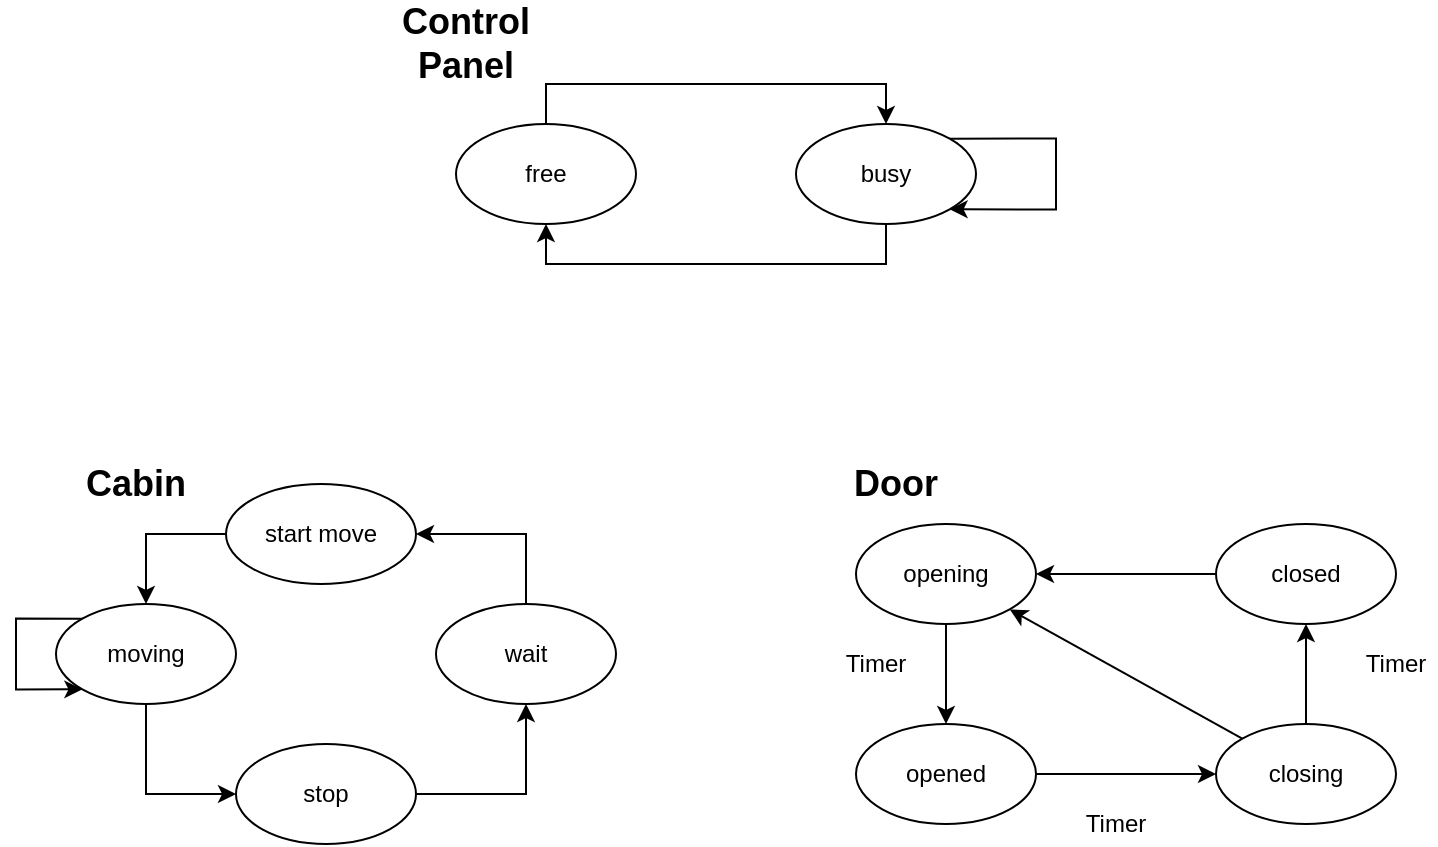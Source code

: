 <mxfile version="14.6.13" type="device"><diagram id="ChccCw9gWMqFoaES_UfX" name="Page-1"><mxGraphModel dx="1024" dy="592" grid="1" gridSize="10" guides="1" tooltips="1" connect="1" arrows="1" fold="1" page="1" pageScale="1" pageWidth="850" pageHeight="1100" math="0" shadow="0"><root><mxCell id="0"/><mxCell id="1" parent="0"/><mxCell id="Y8UkLDC01dPuG492Ceqo-1" style="edgeStyle=orthogonalEdgeStyle;rounded=0;orthogonalLoop=1;jettySize=auto;html=1;exitX=0.5;exitY=0;exitDx=0;exitDy=0;entryX=0.5;entryY=0;entryDx=0;entryDy=0;" parent="1" source="t6fnL0joIZv6LQi-OvHw-10" target="t6fnL0joIZv6LQi-OvHw-11" edge="1"><mxGeometry relative="1" as="geometry"/></mxCell><mxCell id="t6fnL0joIZv6LQi-OvHw-10" value="free" style="ellipse;whiteSpace=wrap;html=1;" parent="1" vertex="1"><mxGeometry x="250" y="70" width="90" height="50" as="geometry"/></mxCell><mxCell id="BceDzGvskNAmPYvaEjxk-2" style="edgeStyle=orthogonalEdgeStyle;rounded=0;orthogonalLoop=1;jettySize=auto;html=1;exitX=1;exitY=0;exitDx=0;exitDy=0;entryX=1;entryY=1;entryDx=0;entryDy=0;" parent="1" source="t6fnL0joIZv6LQi-OvHw-11" target="t6fnL0joIZv6LQi-OvHw-11" edge="1"><mxGeometry relative="1" as="geometry"><mxPoint x="497" y="110" as="targetPoint"/><Array as="points"><mxPoint x="550" y="77"/><mxPoint x="550" y="113"/></Array></mxGeometry></mxCell><mxCell id="Y8UkLDC01dPuG492Ceqo-2" style="edgeStyle=orthogonalEdgeStyle;rounded=0;orthogonalLoop=1;jettySize=auto;html=1;exitX=0.5;exitY=1;exitDx=0;exitDy=0;entryX=0.5;entryY=1;entryDx=0;entryDy=0;" parent="1" source="t6fnL0joIZv6LQi-OvHw-11" target="t6fnL0joIZv6LQi-OvHw-10" edge="1"><mxGeometry relative="1" as="geometry"/></mxCell><mxCell id="t6fnL0joIZv6LQi-OvHw-11" value="busy" style="ellipse;whiteSpace=wrap;html=1;" parent="1" vertex="1"><mxGeometry x="420" y="70" width="90" height="50" as="geometry"/></mxCell><mxCell id="t6fnL0joIZv6LQi-OvHw-12" value="&lt;font style=&quot;font-size: 18px&quot;&gt;&lt;b&gt;Control Panel&lt;/b&gt;&lt;/font&gt;" style="text;html=1;strokeColor=none;fillColor=none;align=center;verticalAlign=middle;whiteSpace=wrap;rounded=0;" parent="1" vertex="1"><mxGeometry x="230" y="20" width="50" height="20" as="geometry"/></mxCell><mxCell id="Y8UkLDC01dPuG492Ceqo-3" style="edgeStyle=orthogonalEdgeStyle;rounded=0;orthogonalLoop=1;jettySize=auto;html=1;exitX=0.5;exitY=1;exitDx=0;exitDy=0;entryX=0;entryY=0.5;entryDx=0;entryDy=0;" parent="1" source="t6fnL0joIZv6LQi-OvHw-16" target="t6fnL0joIZv6LQi-OvHw-18" edge="1"><mxGeometry relative="1" as="geometry"/></mxCell><mxCell id="t6fnL0joIZv6LQi-OvHw-16" value="moving" style="ellipse;whiteSpace=wrap;html=1;" parent="1" vertex="1"><mxGeometry x="50" y="310" width="90" height="50" as="geometry"/></mxCell><mxCell id="OrVI8awxH9z6ze1DvQdk-5" style="edgeStyle=orthogonalEdgeStyle;rounded=0;orthogonalLoop=1;jettySize=auto;html=1;exitX=0.5;exitY=0;exitDx=0;exitDy=0;entryX=1;entryY=0.5;entryDx=0;entryDy=0;" parent="1" source="t6fnL0joIZv6LQi-OvHw-17" target="OrVI8awxH9z6ze1DvQdk-1" edge="1"><mxGeometry relative="1" as="geometry"/></mxCell><mxCell id="t6fnL0joIZv6LQi-OvHw-17" value="wait" style="ellipse;whiteSpace=wrap;html=1;" parent="1" vertex="1"><mxGeometry x="240" y="310" width="90" height="50" as="geometry"/></mxCell><mxCell id="Y8UkLDC01dPuG492Ceqo-4" style="edgeStyle=orthogonalEdgeStyle;rounded=0;orthogonalLoop=1;jettySize=auto;html=1;exitX=1;exitY=0.5;exitDx=0;exitDy=0;entryX=0.5;entryY=1;entryDx=0;entryDy=0;" parent="1" source="t6fnL0joIZv6LQi-OvHw-18" target="t6fnL0joIZv6LQi-OvHw-17" edge="1"><mxGeometry relative="1" as="geometry"/></mxCell><mxCell id="t6fnL0joIZv6LQi-OvHw-18" value="stop" style="ellipse;whiteSpace=wrap;html=1;" parent="1" vertex="1"><mxGeometry x="140" y="380" width="90" height="50" as="geometry"/></mxCell><mxCell id="t6fnL0joIZv6LQi-OvHw-19" value="&lt;b&gt;&lt;font style=&quot;font-size: 18px&quot;&gt;Cabin&lt;/font&gt;&lt;/b&gt;" style="text;html=1;strokeColor=none;fillColor=none;align=center;verticalAlign=middle;whiteSpace=wrap;rounded=0;" parent="1" vertex="1"><mxGeometry x="70" y="240" width="40" height="20" as="geometry"/></mxCell><mxCell id="t6fnL0joIZv6LQi-OvHw-24" value="&lt;b&gt;&lt;font style=&quot;font-size: 18px&quot;&gt;Door&lt;/font&gt;&lt;/b&gt;" style="text;html=1;strokeColor=none;fillColor=none;align=center;verticalAlign=middle;whiteSpace=wrap;rounded=0;" parent="1" vertex="1"><mxGeometry x="450" y="240" width="40" height="20" as="geometry"/></mxCell><mxCell id="Y8UkLDC01dPuG492Ceqo-5" style="edgeStyle=orthogonalEdgeStyle;rounded=0;orthogonalLoop=1;jettySize=auto;html=1;exitX=0.5;exitY=1;exitDx=0;exitDy=0;" parent="1" source="t6fnL0joIZv6LQi-OvHw-25" target="t6fnL0joIZv6LQi-OvHw-26" edge="1"><mxGeometry relative="1" as="geometry"/></mxCell><mxCell id="t6fnL0joIZv6LQi-OvHw-25" value="opening" style="ellipse;whiteSpace=wrap;html=1;" parent="1" vertex="1"><mxGeometry x="450" y="270" width="90" height="50" as="geometry"/></mxCell><mxCell id="Y8UkLDC01dPuG492Ceqo-6" style="edgeStyle=orthogonalEdgeStyle;rounded=0;orthogonalLoop=1;jettySize=auto;html=1;exitX=1;exitY=0.5;exitDx=0;exitDy=0;entryX=0;entryY=0.5;entryDx=0;entryDy=0;" parent="1" source="t6fnL0joIZv6LQi-OvHw-26" target="t6fnL0joIZv6LQi-OvHw-28" edge="1"><mxGeometry relative="1" as="geometry"/></mxCell><mxCell id="t6fnL0joIZv6LQi-OvHw-26" value="opened" style="ellipse;whiteSpace=wrap;html=1;" parent="1" vertex="1"><mxGeometry x="450" y="370" width="90" height="50" as="geometry"/></mxCell><mxCell id="Y8UkLDC01dPuG492Ceqo-8" style="edgeStyle=orthogonalEdgeStyle;rounded=0;orthogonalLoop=1;jettySize=auto;html=1;exitX=0;exitY=0.5;exitDx=0;exitDy=0;entryX=1;entryY=0.5;entryDx=0;entryDy=0;" parent="1" source="t6fnL0joIZv6LQi-OvHw-27" target="t6fnL0joIZv6LQi-OvHw-25" edge="1"><mxGeometry relative="1" as="geometry"/></mxCell><mxCell id="t6fnL0joIZv6LQi-OvHw-27" value="closed" style="ellipse;whiteSpace=wrap;html=1;" parent="1" vertex="1"><mxGeometry x="630" y="270" width="90" height="50" as="geometry"/></mxCell><mxCell id="Y8UkLDC01dPuG492Ceqo-7" style="edgeStyle=orthogonalEdgeStyle;rounded=0;orthogonalLoop=1;jettySize=auto;html=1;exitX=0.5;exitY=0;exitDx=0;exitDy=0;entryX=0.5;entryY=1;entryDx=0;entryDy=0;" parent="1" source="t6fnL0joIZv6LQi-OvHw-28" target="t6fnL0joIZv6LQi-OvHw-27" edge="1"><mxGeometry relative="1" as="geometry"/></mxCell><mxCell id="t6fnL0joIZv6LQi-OvHw-28" value="closing" style="ellipse;whiteSpace=wrap;html=1;" parent="1" vertex="1"><mxGeometry x="630" y="370" width="90" height="50" as="geometry"/></mxCell><mxCell id="t6fnL0joIZv6LQi-OvHw-35" value="" style="endArrow=classic;html=1;" parent="1" source="t6fnL0joIZv6LQi-OvHw-28" target="t6fnL0joIZv6LQi-OvHw-25" edge="1"><mxGeometry width="50" height="50" relative="1" as="geometry"><mxPoint x="600" y="380" as="sourcePoint"/><mxPoint x="650" y="330" as="targetPoint"/></mxGeometry></mxCell><mxCell id="t6fnL0joIZv6LQi-OvHw-36" value="Timer" style="text;html=1;strokeColor=none;fillColor=none;align=center;verticalAlign=middle;whiteSpace=wrap;rounded=0;" parent="1" vertex="1"><mxGeometry x="700" y="330" width="40" height="20" as="geometry"/></mxCell><mxCell id="t6fnL0joIZv6LQi-OvHw-37" value="Timer" style="text;html=1;strokeColor=none;fillColor=none;align=center;verticalAlign=middle;whiteSpace=wrap;rounded=0;" parent="1" vertex="1"><mxGeometry x="560" y="410" width="40" height="20" as="geometry"/></mxCell><mxCell id="t6fnL0joIZv6LQi-OvHw-38" value="Timer" style="text;html=1;strokeColor=none;fillColor=none;align=center;verticalAlign=middle;whiteSpace=wrap;rounded=0;" parent="1" vertex="1"><mxGeometry x="440" y="330" width="40" height="20" as="geometry"/></mxCell><mxCell id="OrVI8awxH9z6ze1DvQdk-4" style="edgeStyle=orthogonalEdgeStyle;rounded=0;orthogonalLoop=1;jettySize=auto;html=1;exitX=0;exitY=0.5;exitDx=0;exitDy=0;" parent="1" source="OrVI8awxH9z6ze1DvQdk-1" target="t6fnL0joIZv6LQi-OvHw-16" edge="1"><mxGeometry relative="1" as="geometry"/></mxCell><mxCell id="OrVI8awxH9z6ze1DvQdk-1" value="start move" style="ellipse;whiteSpace=wrap;html=1;" parent="1" vertex="1"><mxGeometry x="135" y="250" width="95" height="50" as="geometry"/></mxCell><mxCell id="tDBl4alfa8lXka7pViOU-1" style="edgeStyle=orthogonalEdgeStyle;rounded=0;orthogonalLoop=1;jettySize=auto;html=1;exitX=0;exitY=0;exitDx=0;exitDy=0;entryX=0;entryY=1;entryDx=0;entryDy=0;" edge="1" parent="1" source="t6fnL0joIZv6LQi-OvHw-16" target="t6fnL0joIZv6LQi-OvHw-16"><mxGeometry relative="1" as="geometry"><Array as="points"><mxPoint x="30" y="317"/><mxPoint x="30" y="353"/></Array></mxGeometry></mxCell></root></mxGraphModel></diagram></mxfile>